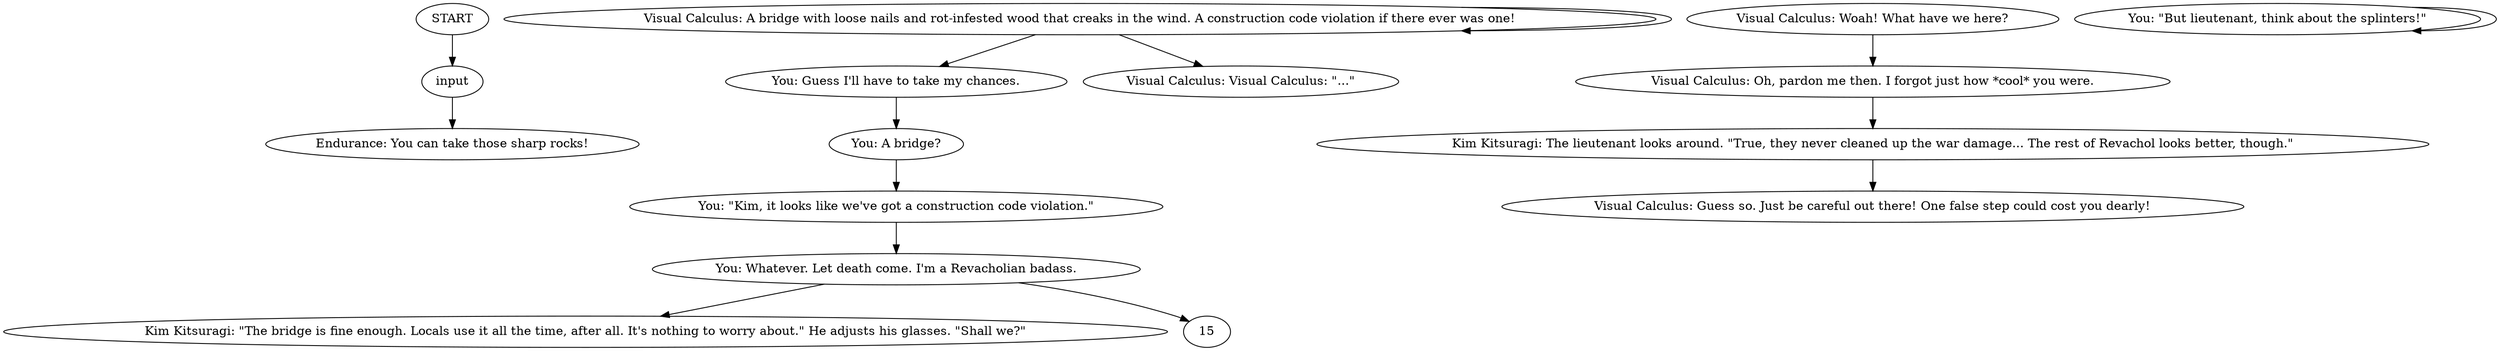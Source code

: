 # PIER ORB / bustedupwalkwaythought
# One wrong step is death, right? Probably death. (This is a conversation with VisCalc on the state of the ruin.)
# ==================================================
digraph G {
	  0 [label="START"];
	  1 [label="input"];
	  2 [label="You: Guess I'll have to take my chances."];
	  3 [label="Visual Calculus: Woah! What have we here?"];
	  4 [label="Endurance: You can take those sharp rocks!"];
	  5 [label="Kim Kitsuragi: The lieutenant looks around. \"True, they never cleaned up the war damage... The rest of Revachol looks better, though.\""];
	  6 [label="You: Whatever. Let death come. I'm a Revacholian badass."];
	  7 [label="Visual Calculus: A bridge with loose nails and rot-infested wood that creaks in the wind. A construction code violation if there ever was one!"];
	  8 [label="You: \"Kim, it looks like we've got a construction code violation.\""];
	  9 [label="Visual Calculus: Visual Calculus: \"...\""];
	  10 [label="Kim Kitsuragi: \"The bridge is fine enough. Locals use it all the time, after all. It's nothing to worry about.\" He adjusts his glasses. \"Shall we?\""];
	  11 [label="You: \"But lieutenant, think about the splinters!\""];
	  12 [label="Visual Calculus: Guess so. Just be careful out there! One false step could cost you dearly!"];
	  13 [label="You: A bridge?"];
	  14 [label="Visual Calculus: Oh, pardon me then. I forgot just how *cool* you were."];
	  0 -> 1
	  1 -> 4
	  2 -> 13
	  3 -> 14
	  5 -> 12
	  6 -> 10
	  6 -> 15
	  7 -> 9
	  7 -> 2
	  7 -> 7
	  8 -> 6
	  11 -> 11
	  13 -> 8
	  14 -> 5
}

